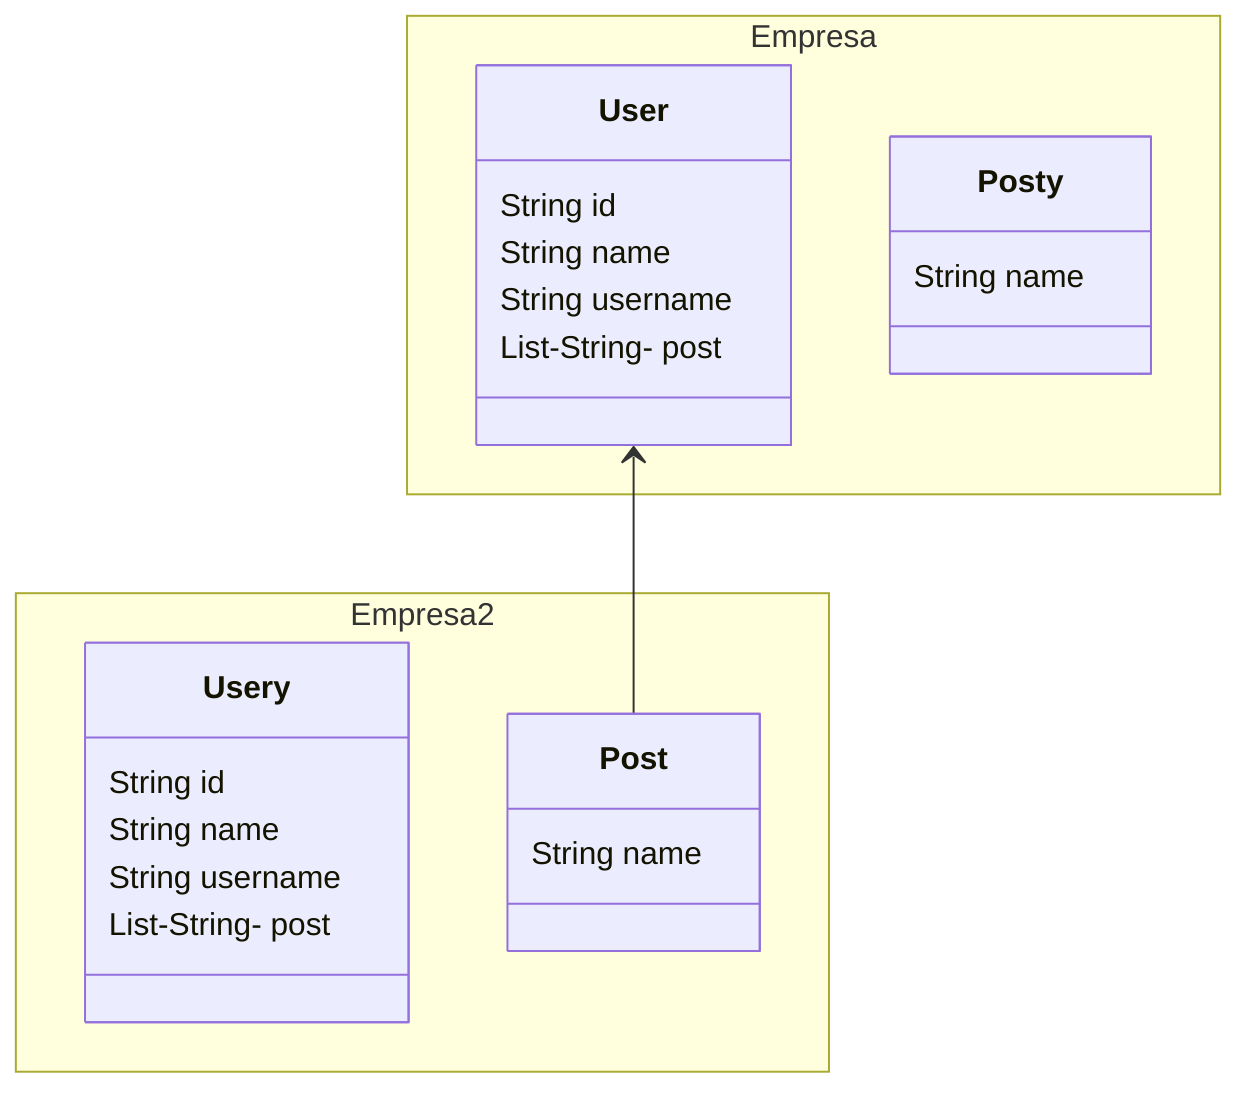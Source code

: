 classDiagram
namespace Empresa {
  class User {
    String id
    String name
    String username
    List-String- post
  }

  class Posty {
    String name
  }
}

namespace Empresa2 {
    class Usery {
      String id
      String name
      String username
      List-String- post
    }

    class Post {
      String name
    }
  }

  User <-- Post